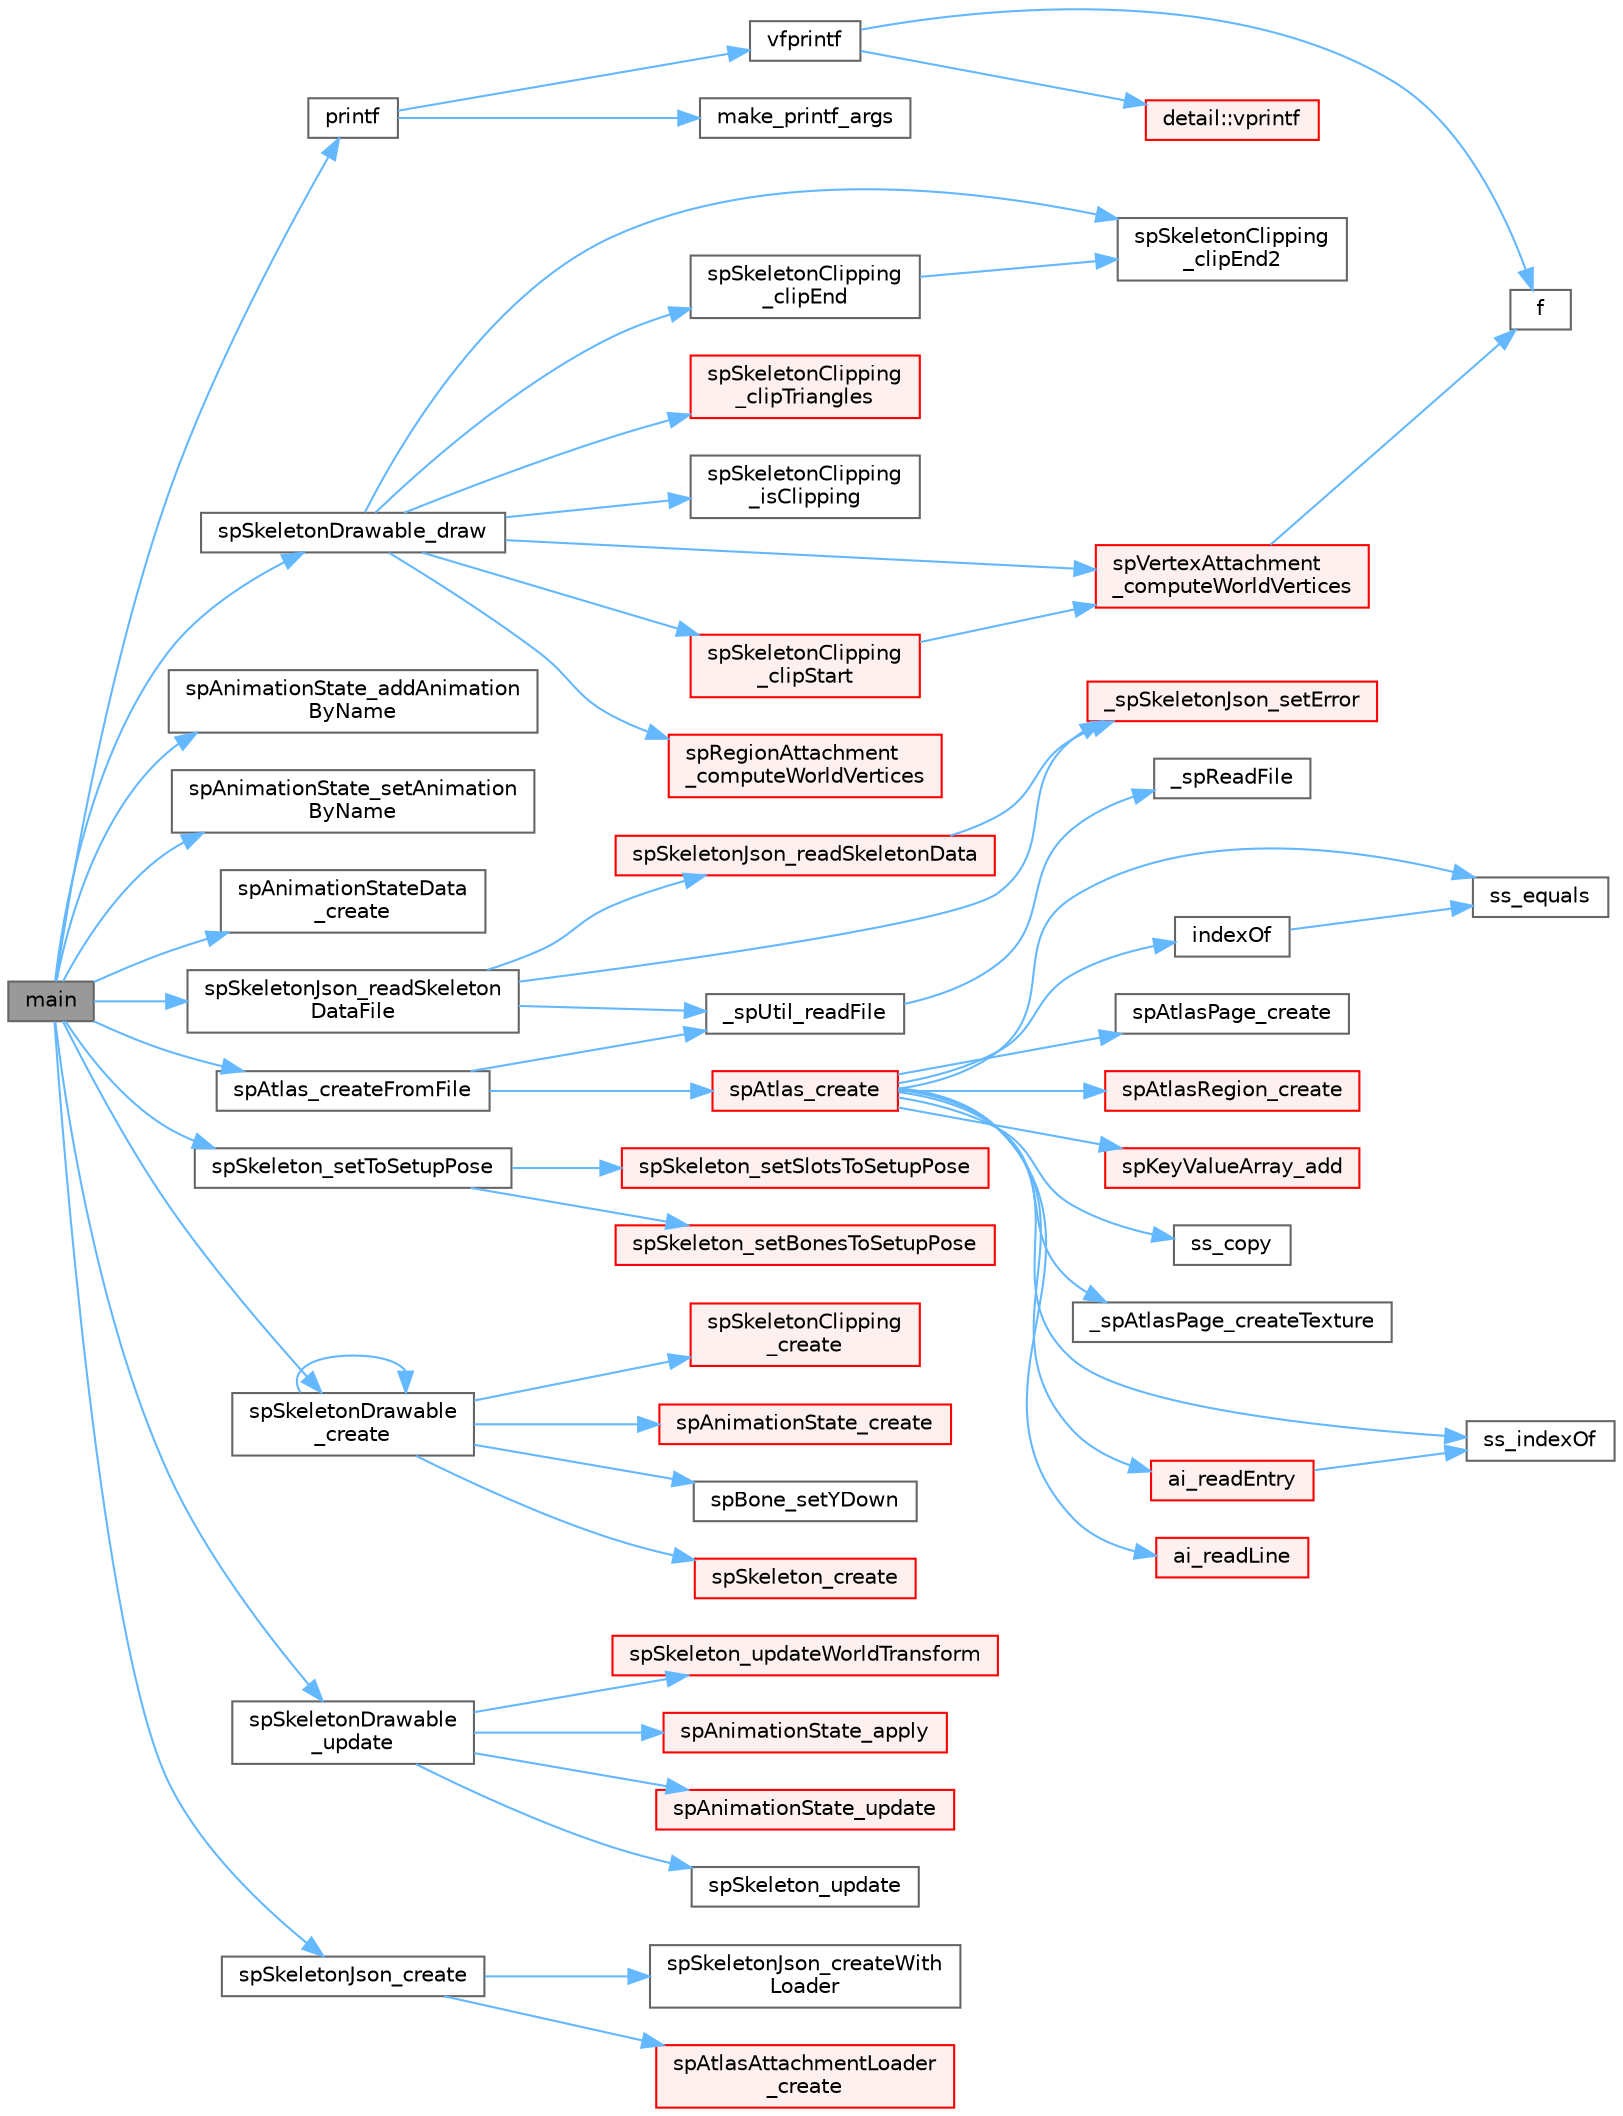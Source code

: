 digraph "main"
{
 // LATEX_PDF_SIZE
  bgcolor="transparent";
  edge [fontname=Helvetica,fontsize=10,labelfontname=Helvetica,labelfontsize=10];
  node [fontname=Helvetica,fontsize=10,shape=box,height=0.2,width=0.4];
  rankdir="LR";
  Node1 [id="Node000001",label="main",height=0.2,width=0.4,color="gray40", fillcolor="grey60", style="filled", fontcolor="black",tooltip=" "];
  Node1 -> Node2 [id="edge1_Node000001_Node000002",color="steelblue1",style="solid",tooltip=" "];
  Node2 [id="Node000002",label="printf",height=0.2,width=0.4,color="grey40", fillcolor="white", style="filled",URL="$printf_8h.html#aee3ed3a831f25f07e7be3919fff2203a",tooltip=" "];
  Node2 -> Node3 [id="edge2_Node000002_Node000003",color="steelblue1",style="solid",tooltip=" "];
  Node3 [id="Node000003",label="make_printf_args",height=0.2,width=0.4,color="grey40", fillcolor="white", style="filled",URL="$printf_8h.html#a27dcc0efcda04388971dbea3c875f122",tooltip=" "];
  Node2 -> Node4 [id="edge3_Node000002_Node000004",color="steelblue1",style="solid",tooltip=" "];
  Node4 [id="Node000004",label="vfprintf",height=0.2,width=0.4,color="grey40", fillcolor="white", style="filled",URL="$printf_8h.html#abb30aad964fc771fb52cf3ad88649df2",tooltip=" "];
  Node4 -> Node5 [id="edge4_Node000004_Node000005",color="steelblue1",style="solid",tooltip=" "];
  Node5 [id="Node000005",label="f",height=0.2,width=0.4,color="grey40", fillcolor="white", style="filled",URL="$cxx11__tensor__map_8cpp.html#a7f507fea02198f6cb81c86640c7b1a4e",tooltip=" "];
  Node4 -> Node6 [id="edge5_Node000004_Node000006",color="steelblue1",style="solid",tooltip=" "];
  Node6 [id="Node000006",label="detail::vprintf",height=0.2,width=0.4,color="red", fillcolor="#FFF0F0", style="filled",URL="$namespacedetail.html#a1c8c2218e4c822aa8f743fb9c573717f",tooltip=" "];
  Node1 -> Node33 [id="edge6_Node000001_Node000033",color="steelblue1",style="solid",tooltip=" "];
  Node33 [id="Node000033",label="spAnimationState_addAnimation\lByName",height=0.2,width=0.4,color="grey40", fillcolor="white", style="filled",URL="$spine-c_2include_2spine_2_animation_state_8h.html#a445978dffe9bf5284ae8f53d849bd2d6",tooltip=" "];
  Node1 -> Node34 [id="edge7_Node000001_Node000034",color="steelblue1",style="solid",tooltip=" "];
  Node34 [id="Node000034",label="spAnimationState_setAnimation\lByName",height=0.2,width=0.4,color="grey40", fillcolor="white", style="filled",URL="$spine-c_2include_2spine_2_animation_state_8h.html#a886473af828c2ec1222f62ea8aa5e470",tooltip=" "];
  Node1 -> Node35 [id="edge8_Node000001_Node000035",color="steelblue1",style="solid",tooltip=" "];
  Node35 [id="Node000035",label="spAnimationStateData\l_create",height=0.2,width=0.4,color="grey40", fillcolor="white", style="filled",URL="$_animation_state_data_8c.html#a8c7606d99b6d3ca45a45f696191e184b",tooltip=" "];
  Node1 -> Node36 [id="edge9_Node000001_Node000036",color="steelblue1",style="solid",tooltip=" "];
  Node36 [id="Node000036",label="spAtlas_createFromFile",height=0.2,width=0.4,color="grey40", fillcolor="white", style="filled",URL="$_atlas_8c.html#a925c3512d9ada00ac6ad2b7c0b031398",tooltip=" "];
  Node36 -> Node37 [id="edge10_Node000036_Node000037",color="steelblue1",style="solid",tooltip=" "];
  Node37 [id="Node000037",label="_spUtil_readFile",height=0.2,width=0.4,color="grey40", fillcolor="white", style="filled",URL="$external_2spine-runtimes_2spine-c_2spine-c-unit-tests_2main_8cpp.html#a27793681909c2d6f303eff28c11d0417",tooltip=" "];
  Node37 -> Node38 [id="edge11_Node000037_Node000038",color="steelblue1",style="solid",tooltip=" "];
  Node38 [id="Node000038",label="_spReadFile",height=0.2,width=0.4,color="grey40", fillcolor="white", style="filled",URL="$extension_8c.html#a850ff78dca1a582a8235f148f21334df",tooltip=" "];
  Node36 -> Node39 [id="edge12_Node000036_Node000039",color="steelblue1",style="solid",tooltip=" "];
  Node39 [id="Node000039",label="spAtlas_create",height=0.2,width=0.4,color="red", fillcolor="#FFF0F0", style="filled",URL="$_atlas_8c.html#aeb97ef03a8302679b5b0b4de553ce93c",tooltip=" "];
  Node39 -> Node40 [id="edge13_Node000039_Node000040",color="steelblue1",style="solid",tooltip=" "];
  Node40 [id="Node000040",label="_spAtlasPage_createTexture",height=0.2,width=0.4,color="grey40", fillcolor="white", style="filled",URL="$external_2spine-runtimes_2spine-c_2spine-c-unit-tests_2main_8cpp.html#a882f7ba59c4072e639618ad1a96a5176",tooltip=" "];
  Node39 -> Node41 [id="edge14_Node000039_Node000041",color="steelblue1",style="solid",tooltip=" "];
  Node41 [id="Node000041",label="ai_readEntry",height=0.2,width=0.4,color="red", fillcolor="#FFF0F0", style="filled",URL="$_atlas_8c.html#a22cb13187815b551144106b924b9393e",tooltip=" "];
  Node41 -> Node42 [id="edge15_Node000041_Node000042",color="steelblue1",style="solid",tooltip=" "];
  Node42 [id="Node000042",label="ss_indexOf",height=0.2,width=0.4,color="grey40", fillcolor="white", style="filled",URL="$_atlas_8c.html#a8e7086bfe4c1e2d5a8c8fa2df3bdebab",tooltip=" "];
  Node39 -> Node48 [id="edge16_Node000039_Node000048",color="steelblue1",style="solid",tooltip=" "];
  Node48 [id="Node000048",label="ai_readLine",height=0.2,width=0.4,color="red", fillcolor="#FFF0F0", style="filled",URL="$_atlas_8c.html#a058f6901de0edd84d62deb785c65536b",tooltip=" "];
  Node39 -> Node49 [id="edge17_Node000039_Node000049",color="steelblue1",style="solid",tooltip=" "];
  Node49 [id="Node000049",label="indexOf",height=0.2,width=0.4,color="grey40", fillcolor="white", style="filled",URL="$_atlas_8c.html#ad836a8757cd329c75862463f0e9ac9a9",tooltip=" "];
  Node49 -> Node50 [id="edge18_Node000049_Node000050",color="steelblue1",style="solid",tooltip=" "];
  Node50 [id="Node000050",label="ss_equals",height=0.2,width=0.4,color="grey40", fillcolor="white", style="filled",URL="$_atlas_8c.html#a87ea0529d3b31bcba6aa12f207ac917c",tooltip=" "];
  Node39 -> Node51 [id="edge19_Node000039_Node000051",color="steelblue1",style="solid",tooltip=" "];
  Node51 [id="Node000051",label="spAtlasPage_create",height=0.2,width=0.4,color="grey40", fillcolor="white", style="filled",URL="$_atlas_8c.html#abe057871c3f2fc6ed30b006404fb110d",tooltip=" "];
  Node39 -> Node52 [id="edge20_Node000039_Node000052",color="steelblue1",style="solid",tooltip=" "];
  Node52 [id="Node000052",label="spAtlasRegion_create",height=0.2,width=0.4,color="red", fillcolor="#FFF0F0", style="filled",URL="$_atlas_8c.html#a6ce4956347ea563df24342c9a70852af",tooltip=" "];
  Node39 -> Node56 [id="edge21_Node000039_Node000056",color="steelblue1",style="solid",tooltip=" "];
  Node56 [id="Node000056",label="spKeyValueArray_add",height=0.2,width=0.4,color="red", fillcolor="#FFF0F0", style="filled",URL="$_atlas_8c.html#aa9288a8b2d75ba033c097bdc661abcb1",tooltip=" "];
  Node39 -> Node58 [id="edge22_Node000039_Node000058",color="steelblue1",style="solid",tooltip=" "];
  Node58 [id="Node000058",label="ss_copy",height=0.2,width=0.4,color="grey40", fillcolor="white", style="filled",URL="$_atlas_8c.html#ae193ea2324702d3621d370579ef80958",tooltip=" "];
  Node39 -> Node50 [id="edge23_Node000039_Node000050",color="steelblue1",style="solid",tooltip=" "];
  Node39 -> Node42 [id="edge24_Node000039_Node000042",color="steelblue1",style="solid",tooltip=" "];
  Node1 -> Node60 [id="edge25_Node000001_Node000060",color="steelblue1",style="solid",tooltip=" "];
  Node60 [id="Node000060",label="spSkeleton_setToSetupPose",height=0.2,width=0.4,color="grey40", fillcolor="white", style="filled",URL="$_skeleton_8c.html#abd1173a8539fac039e455d83c69c1069",tooltip=" "];
  Node60 -> Node61 [id="edge26_Node000060_Node000061",color="steelblue1",style="solid",tooltip=" "];
  Node61 [id="Node000061",label="spSkeleton_setBonesToSetupPose",height=0.2,width=0.4,color="red", fillcolor="#FFF0F0", style="filled",URL="$_skeleton_8c.html#aae6e8045f895615160741abb0eb8dde9",tooltip=" "];
  Node60 -> Node67 [id="edge27_Node000060_Node000067",color="steelblue1",style="solid",tooltip=" "];
  Node67 [id="Node000067",label="spSkeleton_setSlotsToSetupPose",height=0.2,width=0.4,color="red", fillcolor="#FFF0F0", style="filled",URL="$_skeleton_8c.html#a7b1fc51a674633c010ed2b9b7b73637a",tooltip=" "];
  Node1 -> Node74 [id="edge28_Node000001_Node000074",color="steelblue1",style="solid",tooltip=" "];
  Node74 [id="Node000074",label="spSkeletonDrawable\l_create",height=0.2,width=0.4,color="grey40", fillcolor="white", style="filled",URL="$spine-sdl-c_8c.html#a635e59389d4424da6693120be7a2d7f6",tooltip=" "];
  Node74 -> Node75 [id="edge29_Node000074_Node000075",color="steelblue1",style="solid",tooltip=" "];
  Node75 [id="Node000075",label="spAnimationState_create",height=0.2,width=0.4,color="red", fillcolor="#FFF0F0", style="filled",URL="$_animation_state_8c.html#a87beba99c1cc332a37af3d16d15454fd",tooltip=" "];
  Node74 -> Node78 [id="edge30_Node000074_Node000078",color="steelblue1",style="solid",tooltip=" "];
  Node78 [id="Node000078",label="spBone_setYDown",height=0.2,width=0.4,color="grey40", fillcolor="white", style="filled",URL="$spine-c_2include_2spine_2_bone_8h.html#a93a10fd3c67fab3b78d90cc035f3550c",tooltip=" "];
  Node74 -> Node79 [id="edge31_Node000074_Node000079",color="steelblue1",style="solid",tooltip=" "];
  Node79 [id="Node000079",label="spSkeleton_create",height=0.2,width=0.4,color="red", fillcolor="#FFF0F0", style="filled",URL="$_skeleton_8c.html#adafc127ff4d17039cb355ad7941b4687",tooltip=" "];
  Node74 -> Node99 [id="edge32_Node000074_Node000099",color="steelblue1",style="solid",tooltip=" "];
  Node99 [id="Node000099",label="spSkeletonClipping\l_create",height=0.2,width=0.4,color="red", fillcolor="#FFF0F0", style="filled",URL="$_skeleton_clipping_8c.html#a236b4e33c7e2d0544289124c3ff54988",tooltip=" "];
  Node74 -> Node74 [id="edge33_Node000074_Node000074",color="steelblue1",style="solid",tooltip=" "];
  Node1 -> Node101 [id="edge34_Node000001_Node000101",color="steelblue1",style="solid",tooltip=" "];
  Node101 [id="Node000101",label="spSkeletonDrawable_draw",height=0.2,width=0.4,color="grey40", fillcolor="white", style="filled",URL="$spine-sdl-c_8c.html#ae385646329faf811143e62a04e025f79",tooltip=" "];
  Node101 -> Node102 [id="edge35_Node000101_Node000102",color="steelblue1",style="solid",tooltip=" "];
  Node102 [id="Node000102",label="spRegionAttachment\l_computeWorldVertices",height=0.2,width=0.4,color="red", fillcolor="#FFF0F0", style="filled",URL="$_region_attachment_8c.html#a95afb60f5172da98c8ed3512488aba6b",tooltip=" "];
  Node101 -> Node106 [id="edge36_Node000101_Node000106",color="steelblue1",style="solid",tooltip=" "];
  Node106 [id="Node000106",label="spSkeletonClipping\l_clipEnd",height=0.2,width=0.4,color="grey40", fillcolor="white", style="filled",URL="$_skeleton_clipping_8c.html#a6384c3198903205a2198a518b3b7631a",tooltip=" "];
  Node106 -> Node107 [id="edge37_Node000106_Node000107",color="steelblue1",style="solid",tooltip=" "];
  Node107 [id="Node000107",label="spSkeletonClipping\l_clipEnd2",height=0.2,width=0.4,color="grey40", fillcolor="white", style="filled",URL="$_skeleton_clipping_8c.html#a5ffcc7288e8228252316835352780819",tooltip=" "];
  Node101 -> Node107 [id="edge38_Node000101_Node000107",color="steelblue1",style="solid",tooltip=" "];
  Node101 -> Node108 [id="edge39_Node000101_Node000108",color="steelblue1",style="solid",tooltip=" "];
  Node108 [id="Node000108",label="spSkeletonClipping\l_clipStart",height=0.2,width=0.4,color="red", fillcolor="#FFF0F0", style="filled",URL="$_skeleton_clipping_8c.html#aaa12345ea5393e46141675fe00d705ef",tooltip=" "];
  Node108 -> Node121 [id="edge40_Node000108_Node000121",color="steelblue1",style="solid",tooltip=" "];
  Node121 [id="Node000121",label="spVertexAttachment\l_computeWorldVertices",height=0.2,width=0.4,color="red", fillcolor="#FFF0F0", style="filled",URL="$_vertex_attachment_8c.html#a4c78e6d9e293a164fd3b259fd1770485",tooltip=" "];
  Node121 -> Node5 [id="edge41_Node000121_Node000005",color="steelblue1",style="solid",tooltip=" "];
  Node101 -> Node125 [id="edge42_Node000101_Node000125",color="steelblue1",style="solid",tooltip=" "];
  Node125 [id="Node000125",label="spSkeletonClipping\l_clipTriangles",height=0.2,width=0.4,color="red", fillcolor="#FFF0F0", style="filled",URL="$_skeleton_clipping_8c.html#a3f2c4e43d89e941b97479d29ef0f2444",tooltip=" "];
  Node101 -> Node130 [id="edge43_Node000101_Node000130",color="steelblue1",style="solid",tooltip=" "];
  Node130 [id="Node000130",label="spSkeletonClipping\l_isClipping",height=0.2,width=0.4,color="grey40", fillcolor="white", style="filled",URL="$_skeleton_clipping_8c.html#a07c24155dba7b22213e9c263d92a77d9",tooltip=" "];
  Node101 -> Node121 [id="edge44_Node000101_Node000121",color="steelblue1",style="solid",tooltip=" "];
  Node1 -> Node131 [id="edge45_Node000001_Node000131",color="steelblue1",style="solid",tooltip=" "];
  Node131 [id="Node000131",label="spSkeletonDrawable\l_update",height=0.2,width=0.4,color="grey40", fillcolor="white", style="filled",URL="$spine-sdl-c_8c.html#a2f02ef7b6004547b87d9d350472949d9",tooltip=" "];
  Node131 -> Node132 [id="edge46_Node000131_Node000132",color="steelblue1",style="solid",tooltip=" "];
  Node132 [id="Node000132",label="spAnimationState_apply",height=0.2,width=0.4,color="red", fillcolor="#FFF0F0", style="filled",URL="$_animation_state_8c.html#a121811397a5e69b5d84b141172a860ad",tooltip=" "];
  Node131 -> Node159 [id="edge47_Node000131_Node000159",color="steelblue1",style="solid",tooltip=" "];
  Node159 [id="Node000159",label="spAnimationState_update",height=0.2,width=0.4,color="red", fillcolor="#FFF0F0", style="filled",URL="$_animation_state_8c.html#a6e0eaef7d5f047204c709cee9f51ef08",tooltip=" "];
  Node131 -> Node168 [id="edge48_Node000131_Node000168",color="steelblue1",style="solid",tooltip=" "];
  Node168 [id="Node000168",label="spSkeleton_update",height=0.2,width=0.4,color="grey40", fillcolor="white", style="filled",URL="$_skeleton_8c.html#a147cbd3d876d121ed81d32f16f1e3482",tooltip=" "];
  Node131 -> Node169 [id="edge49_Node000131_Node000169",color="steelblue1",style="solid",tooltip=" "];
  Node169 [id="Node000169",label="spSkeleton_updateWorldTransform",height=0.2,width=0.4,color="red", fillcolor="#FFF0F0", style="filled",URL="$_skeleton_8c.html#aacbe2c41263148e0b8e88724bd6e19a8",tooltip=" "];
  Node1 -> Node192 [id="edge50_Node000001_Node000192",color="steelblue1",style="solid",tooltip=" "];
  Node192 [id="Node000192",label="spSkeletonJson_create",height=0.2,width=0.4,color="grey40", fillcolor="white", style="filled",URL="$_skeleton_json_8c.html#a494a2d86429bb86e20ea0a6204dc945a",tooltip=" "];
  Node192 -> Node193 [id="edge51_Node000192_Node000193",color="steelblue1",style="solid",tooltip=" "];
  Node193 [id="Node000193",label="spAtlasAttachmentLoader\l_create",height=0.2,width=0.4,color="red", fillcolor="#FFF0F0", style="filled",URL="$_atlas_attachment_loader_8c.html#aa7a18b3d25b0759d839fa98d15872cab",tooltip=" "];
  Node192 -> Node239 [id="edge52_Node000192_Node000239",color="steelblue1",style="solid",tooltip=" "];
  Node239 [id="Node000239",label="spSkeletonJson_createWith\lLoader",height=0.2,width=0.4,color="grey40", fillcolor="white", style="filled",URL="$_skeleton_json_8c.html#a51355583554c35f40aaa71a06061b610",tooltip=" "];
  Node1 -> Node240 [id="edge53_Node000001_Node000240",color="steelblue1",style="solid",tooltip=" "];
  Node240 [id="Node000240",label="spSkeletonJson_readSkeleton\lDataFile",height=0.2,width=0.4,color="grey40", fillcolor="white", style="filled",URL="$_skeleton_json_8c.html#a878399291526cc760135bee212d665e9",tooltip=" "];
  Node240 -> Node241 [id="edge54_Node000240_Node000241",color="steelblue1",style="solid",tooltip=" "];
  Node241 [id="Node000241",label="_spSkeletonJson_setError",height=0.2,width=0.4,color="red", fillcolor="#FFF0F0", style="filled",URL="$_skeleton_json_8c.html#a8e868c1de85f9327c984d6a8f293a44f",tooltip=" "];
  Node240 -> Node37 [id="edge55_Node000240_Node000037",color="steelblue1",style="solid",tooltip=" "];
  Node240 -> Node243 [id="edge56_Node000240_Node000243",color="steelblue1",style="solid",tooltip=" "];
  Node243 [id="Node000243",label="spSkeletonJson_readSkeletonData",height=0.2,width=0.4,color="red", fillcolor="#FFF0F0", style="filled",URL="$_skeleton_json_8c.html#aea1f0406cf2046b63f6061febc50b71a",tooltip=" "];
  Node243 -> Node241 [id="edge57_Node000243_Node000241",color="steelblue1",style="solid",tooltip=" "];
}
